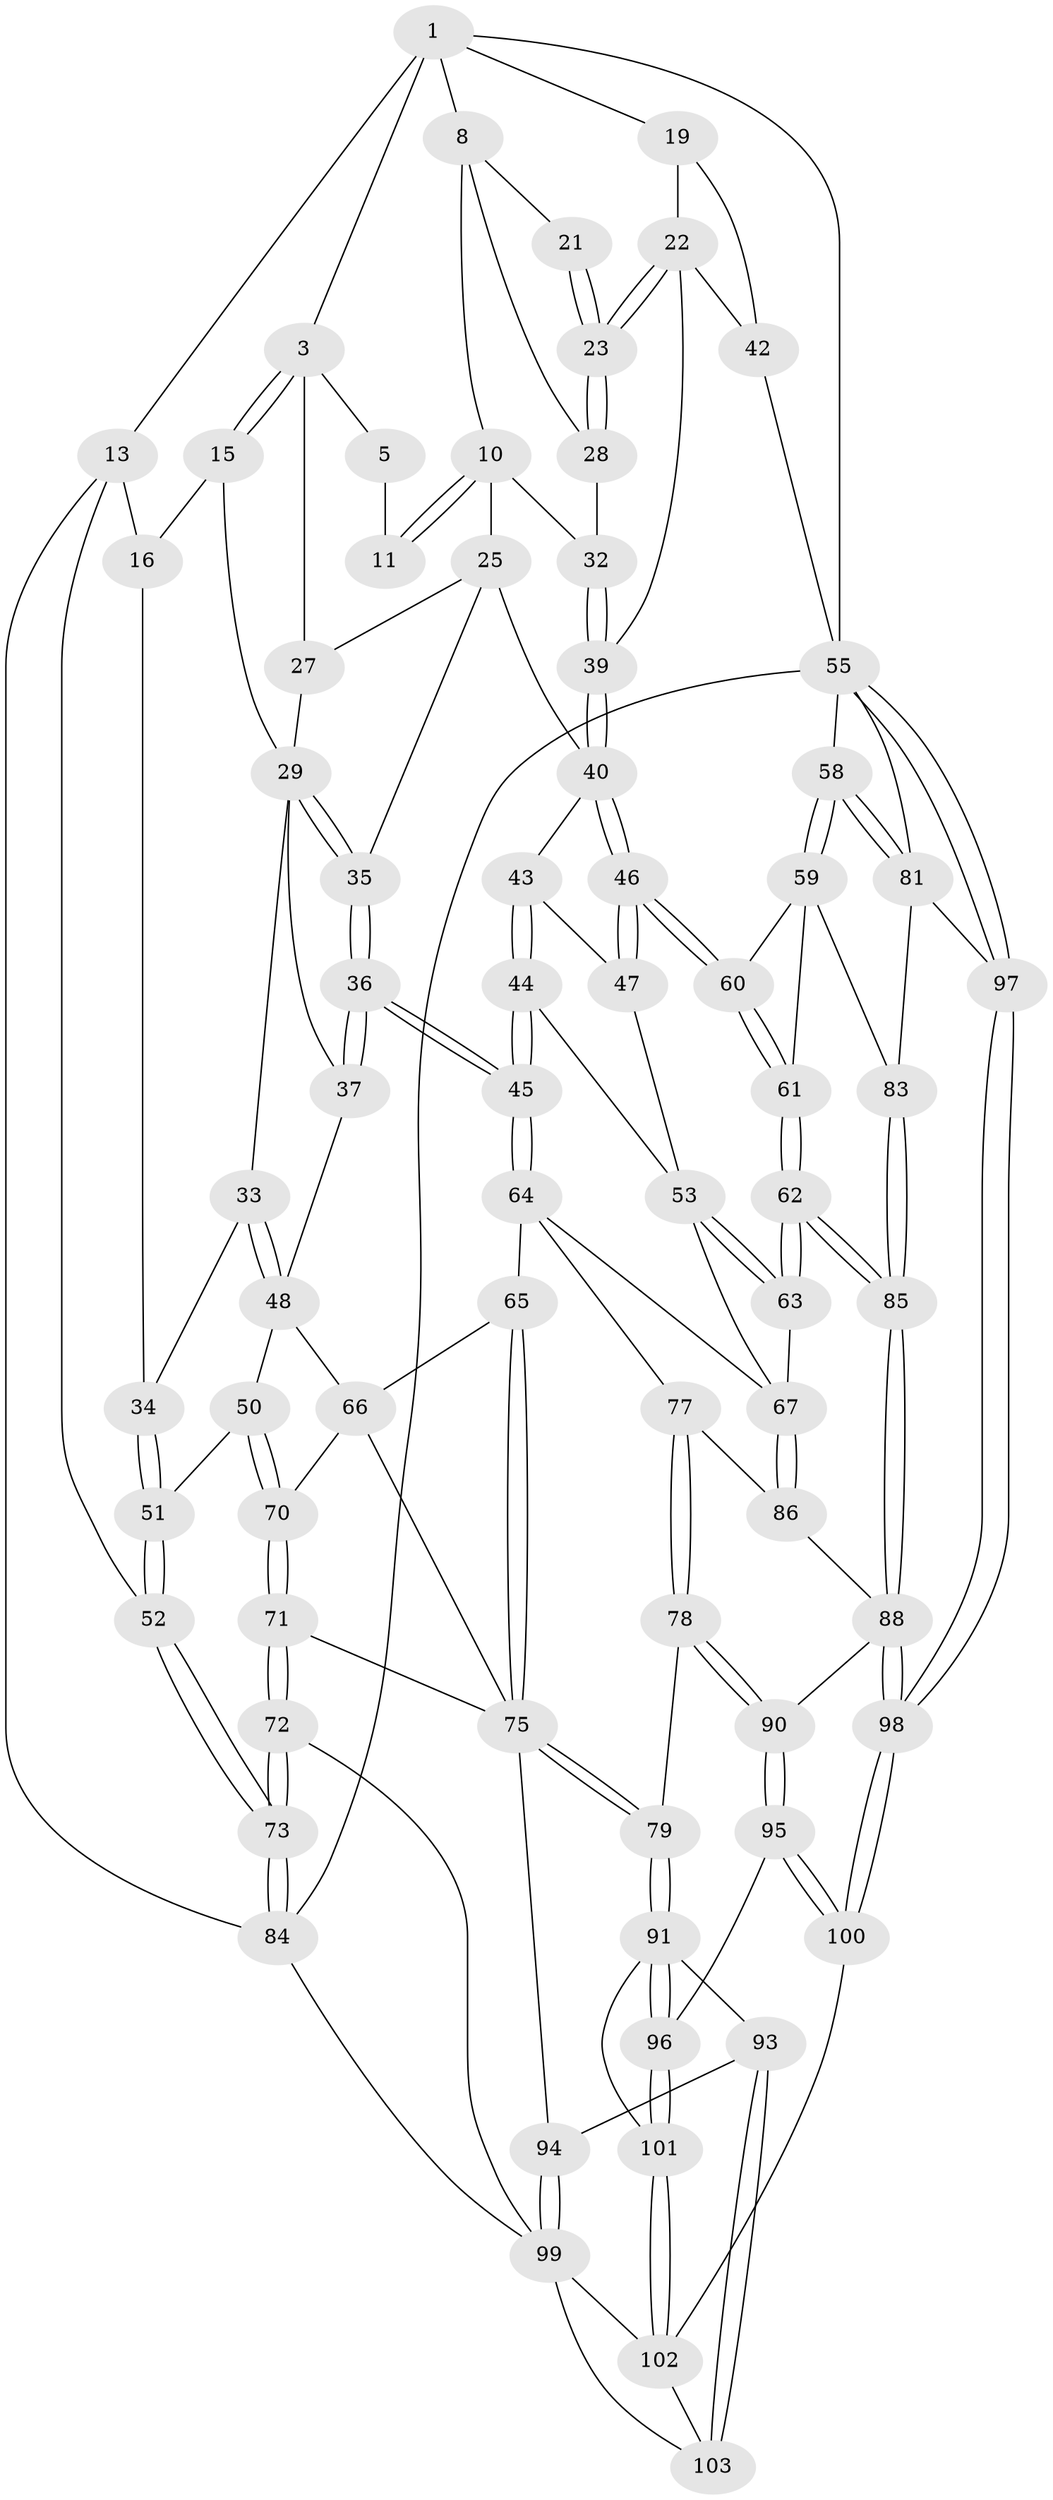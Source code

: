 // original degree distribution, {3: 0.03773584905660377, 5: 0.6037735849056604, 4: 0.16981132075471697, 6: 0.18867924528301888}
// Generated by graph-tools (version 1.1) at 2025/21/03/04/25 18:21:37]
// undirected, 74 vertices, 176 edges
graph export_dot {
graph [start="1"]
  node [color=gray90,style=filled];
  1 [pos="+0.7982728940481222+0",super="+7+2"];
  3 [pos="+0.3660110758279218+0",super="+4"];
  5 [pos="+0.4916600256827991+0.07005950195708961",super="+6"];
  8 [pos="+0.6946042291384916+0.09491270032938702",super="+9"];
  10 [pos="+0.6376950230184286+0.1272659392515937",super="+24"];
  11 [pos="+0.5747478929986982+0.09576175801396584"];
  13 [pos="+0+0",super="+14+17"];
  15 [pos="+0.20159142967541635+0.17036598276679576"];
  16 [pos="+0.11530862438155595+0.08529056222995848",super="+18"];
  19 [pos="+0.8460474601215756+0.10395225142524471",super="+20"];
  21 [pos="+0.7846043959300154+0.12563648630442234"];
  22 [pos="+0.8303782567482598+0.2529347172111658",super="+38"];
  23 [pos="+0.8201157265988464+0.24255203054639515"];
  25 [pos="+0.5446923135923802+0.273294619147647",super="+26"];
  27 [pos="+0.41474343284764914+0.1808827778018088"];
  28 [pos="+0.6856348795031454+0.17102152093190737"];
  29 [pos="+0.37616525956969055+0.22418548143647418",super="+30"];
  32 [pos="+0.6797910830755065+0.2753104987697196"];
  33 [pos="+0.19664397258563482+0.26143363625079463"];
  34 [pos="+0.12025007849134882+0.2705653781855268"];
  35 [pos="+0.4078106163136982+0.37558823114836887"];
  36 [pos="+0.4046066291137416+0.41786742382851594"];
  37 [pos="+0.33909887162203023+0.40869616006894866"];
  39 [pos="+0.742636007531132+0.3745168975030717"];
  40 [pos="+0.7391110386056619+0.3830818416888378",super="+41"];
  42 [pos="+1+0.26619036364073434"];
  43 [pos="+0.546939850434433+0.3210241935976575"];
  44 [pos="+0.48257999919707106+0.4316616082459538"];
  45 [pos="+0.42630106472722573+0.44184122425452105"];
  46 [pos="+0.7375884617056687+0.38934627480540557"];
  47 [pos="+0.638144374784362+0.41728806913814337"];
  48 [pos="+0.24570160323195245+0.41168104726070437",super="+49"];
  50 [pos="+0.10229640685351594+0.46050161524281413"];
  51 [pos="+0.09232298714019903+0.4490608395734548"];
  52 [pos="+0+0.34624962427095796"];
  53 [pos="+0.6061714028432215+0.44342496566018946",super="+54"];
  55 [pos="+1+1",super="+56"];
  58 [pos="+1+0.4368319328639053"];
  59 [pos="+0.9633061171721383+0.4773796583224874",super="+80"];
  60 [pos="+0.7716510358305503+0.47090822697646945"];
  61 [pos="+0.7549568575488287+0.5464286376983741"];
  62 [pos="+0.7167569727051586+0.6324623251862561"];
  63 [pos="+0.6317121296704953+0.6184699283381212"];
  64 [pos="+0.4221747858712334+0.4670542783371061",super="+69"];
  65 [pos="+0.34725020047888505+0.5265240886685991"];
  66 [pos="+0.246992478034404+0.49458721024202845",super="+74"];
  67 [pos="+0.6005950813487497+0.6236081015632686",super="+68"];
  70 [pos="+0.09847908329908943+0.5194975514067994"];
  71 [pos="+0+0.6592558627081325"];
  72 [pos="+0+0.6810355809053233"];
  73 [pos="+0+0.6905702965596106"];
  75 [pos="+0.30674161977899395+0.666687177685135",super="+76"];
  77 [pos="+0.4055518615991517+0.6393630884120629"];
  78 [pos="+0.36198545176675245+0.685206773504122"];
  79 [pos="+0.32563967055107107+0.6804754385966539"];
  81 [pos="+0.91287733131327+0.7051536114849377",super="+82"];
  83 [pos="+0.8973575629872409+0.699467094950638"];
  84 [pos="+0+1"];
  85 [pos="+0.7485806731861995+0.683270284630795"];
  86 [pos="+0.5848392301501057+0.6403363392344485"];
  88 [pos="+0.6784556215185226+0.946969275696935",super="+89"];
  90 [pos="+0.43135305015483677+0.7498164833123392"];
  91 [pos="+0.29802140551060025+0.7612555954036878",super="+92"];
  93 [pos="+0.22197212941986194+0.8225021465602189"];
  94 [pos="+0.15869917088479665+0.806917210161098"];
  95 [pos="+0.4228902003587167+0.8565092000314508"];
  96 [pos="+0.33935161777046713+0.8733934012146515"];
  97 [pos="+0.9336152911602464+1"];
  98 [pos="+0.6896493376934277+1"];
  99 [pos="+0.14225051519388524+0.8294385448415129",super="+104"];
  100 [pos="+0.6738548750293508+1"];
  101 [pos="+0.3299358622962432+0.880895407605009"];
  102 [pos="+0.28980881463573593+0.9346665952679161",super="+105"];
  103 [pos="+0.25782623531395404+0.9278294605447769"];
  1 -- 55;
  1 -- 8;
  1 -- 13 [weight=2];
  1 -- 3;
  1 -- 19;
  3 -- 15;
  3 -- 15;
  3 -- 27;
  3 -- 5;
  5 -- 11 [weight=2];
  8 -- 21;
  8 -- 10;
  8 -- 28;
  10 -- 11;
  10 -- 11;
  10 -- 32;
  10 -- 25;
  13 -- 84;
  13 -- 16 [weight=2];
  13 -- 52;
  15 -- 16;
  15 -- 29;
  16 -- 34;
  19 -- 22;
  19 -- 42;
  21 -- 23;
  21 -- 23;
  22 -- 23;
  22 -- 23;
  22 -- 42;
  22 -- 39;
  23 -- 28;
  23 -- 28;
  25 -- 27;
  25 -- 35;
  25 -- 40;
  27 -- 29;
  28 -- 32;
  29 -- 35;
  29 -- 35;
  29 -- 33;
  29 -- 37;
  32 -- 39;
  32 -- 39;
  33 -- 34;
  33 -- 48;
  33 -- 48;
  34 -- 51;
  34 -- 51;
  35 -- 36;
  35 -- 36;
  36 -- 37;
  36 -- 37;
  36 -- 45;
  36 -- 45;
  37 -- 48;
  39 -- 40;
  39 -- 40;
  40 -- 46;
  40 -- 46;
  40 -- 43;
  42 -- 55;
  43 -- 44;
  43 -- 44;
  43 -- 47;
  44 -- 45;
  44 -- 45;
  44 -- 53;
  45 -- 64;
  45 -- 64;
  46 -- 47;
  46 -- 47;
  46 -- 60;
  46 -- 60;
  47 -- 53;
  48 -- 50;
  48 -- 66;
  50 -- 51;
  50 -- 70;
  50 -- 70;
  51 -- 52;
  51 -- 52;
  52 -- 73;
  52 -- 73;
  53 -- 63;
  53 -- 63;
  53 -- 67;
  55 -- 97;
  55 -- 97;
  55 -- 84;
  55 -- 81;
  55 -- 58;
  58 -- 59;
  58 -- 59;
  58 -- 81;
  58 -- 81;
  59 -- 60;
  59 -- 83;
  59 -- 61;
  60 -- 61;
  60 -- 61;
  61 -- 62;
  61 -- 62;
  62 -- 63;
  62 -- 63;
  62 -- 85;
  62 -- 85;
  63 -- 67;
  64 -- 65;
  64 -- 77;
  64 -- 67;
  65 -- 66;
  65 -- 75;
  65 -- 75;
  66 -- 70;
  66 -- 75;
  67 -- 86;
  67 -- 86;
  70 -- 71;
  70 -- 71;
  71 -- 72;
  71 -- 72;
  71 -- 75;
  72 -- 73;
  72 -- 73;
  72 -- 99;
  73 -- 84;
  73 -- 84;
  75 -- 79;
  75 -- 79;
  75 -- 94;
  77 -- 78;
  77 -- 78;
  77 -- 86;
  78 -- 79;
  78 -- 90;
  78 -- 90;
  79 -- 91;
  79 -- 91;
  81 -- 83;
  81 -- 97;
  83 -- 85;
  83 -- 85;
  84 -- 99;
  85 -- 88;
  85 -- 88;
  86 -- 88;
  88 -- 98;
  88 -- 98;
  88 -- 90;
  90 -- 95;
  90 -- 95;
  91 -- 96;
  91 -- 96;
  91 -- 93;
  91 -- 101;
  93 -- 94;
  93 -- 103;
  93 -- 103;
  94 -- 99;
  94 -- 99;
  95 -- 96;
  95 -- 100;
  95 -- 100;
  96 -- 101;
  96 -- 101;
  97 -- 98;
  97 -- 98;
  98 -- 100;
  98 -- 100;
  99 -- 102;
  99 -- 103;
  100 -- 102;
  101 -- 102;
  101 -- 102;
  102 -- 103;
}
